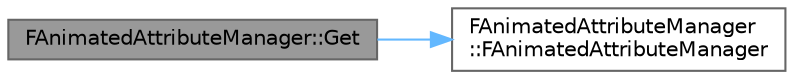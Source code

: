digraph "FAnimatedAttributeManager::Get"
{
 // INTERACTIVE_SVG=YES
 // LATEX_PDF_SIZE
  bgcolor="transparent";
  edge [fontname=Helvetica,fontsize=10,labelfontname=Helvetica,labelfontsize=10];
  node [fontname=Helvetica,fontsize=10,shape=box,height=0.2,width=0.4];
  rankdir="LR";
  Node1 [id="Node000001",label="FAnimatedAttributeManager::Get",height=0.2,width=0.4,color="gray40", fillcolor="grey60", style="filled", fontcolor="black",tooltip=" "];
  Node1 -> Node2 [id="edge1_Node000001_Node000002",color="steelblue1",style="solid",tooltip=" "];
  Node2 [id="Node000002",label="FAnimatedAttributeManager\l::FAnimatedAttributeManager",height=0.2,width=0.4,color="grey40", fillcolor="white", style="filled",URL="$dc/dfa/classFAnimatedAttributeManager.html#a127b330edf19466178c563144dbe58c2",tooltip=" "];
}
